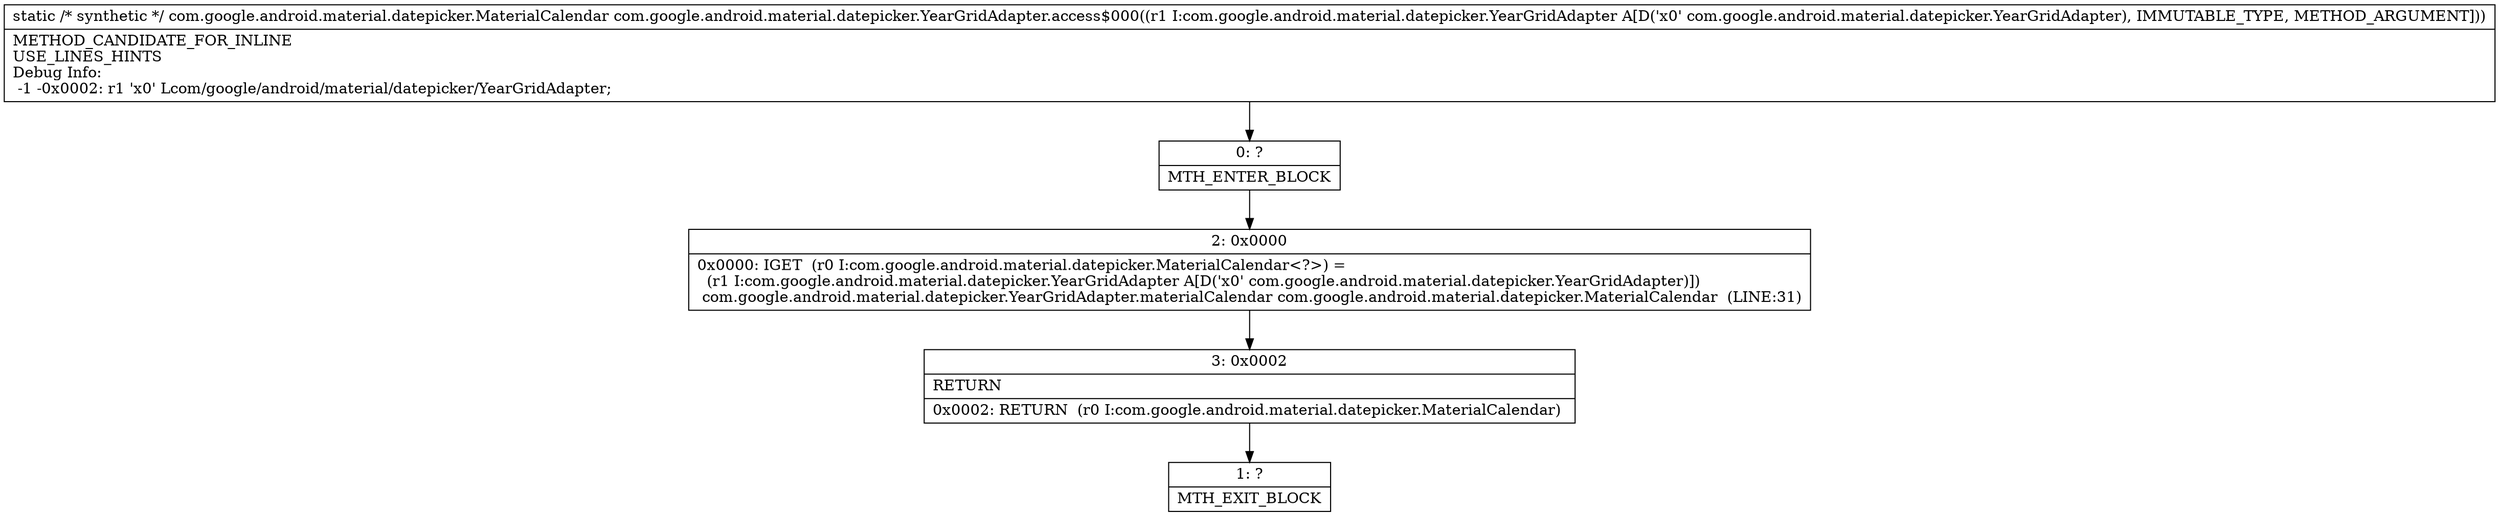 digraph "CFG forcom.google.android.material.datepicker.YearGridAdapter.access$000(Lcom\/google\/android\/material\/datepicker\/YearGridAdapter;)Lcom\/google\/android\/material\/datepicker\/MaterialCalendar;" {
Node_0 [shape=record,label="{0\:\ ?|MTH_ENTER_BLOCK\l}"];
Node_2 [shape=record,label="{2\:\ 0x0000|0x0000: IGET  (r0 I:com.google.android.material.datepicker.MaterialCalendar\<?\>) = \l  (r1 I:com.google.android.material.datepicker.YearGridAdapter A[D('x0' com.google.android.material.datepicker.YearGridAdapter)])\l com.google.android.material.datepicker.YearGridAdapter.materialCalendar com.google.android.material.datepicker.MaterialCalendar  (LINE:31)\l}"];
Node_3 [shape=record,label="{3\:\ 0x0002|RETURN\l|0x0002: RETURN  (r0 I:com.google.android.material.datepicker.MaterialCalendar) \l}"];
Node_1 [shape=record,label="{1\:\ ?|MTH_EXIT_BLOCK\l}"];
MethodNode[shape=record,label="{static \/* synthetic *\/ com.google.android.material.datepicker.MaterialCalendar com.google.android.material.datepicker.YearGridAdapter.access$000((r1 I:com.google.android.material.datepicker.YearGridAdapter A[D('x0' com.google.android.material.datepicker.YearGridAdapter), IMMUTABLE_TYPE, METHOD_ARGUMENT]))  | METHOD_CANDIDATE_FOR_INLINE\lUSE_LINES_HINTS\lDebug Info:\l  \-1 \-0x0002: r1 'x0' Lcom\/google\/android\/material\/datepicker\/YearGridAdapter;\l}"];
MethodNode -> Node_0;Node_0 -> Node_2;
Node_2 -> Node_3;
Node_3 -> Node_1;
}

